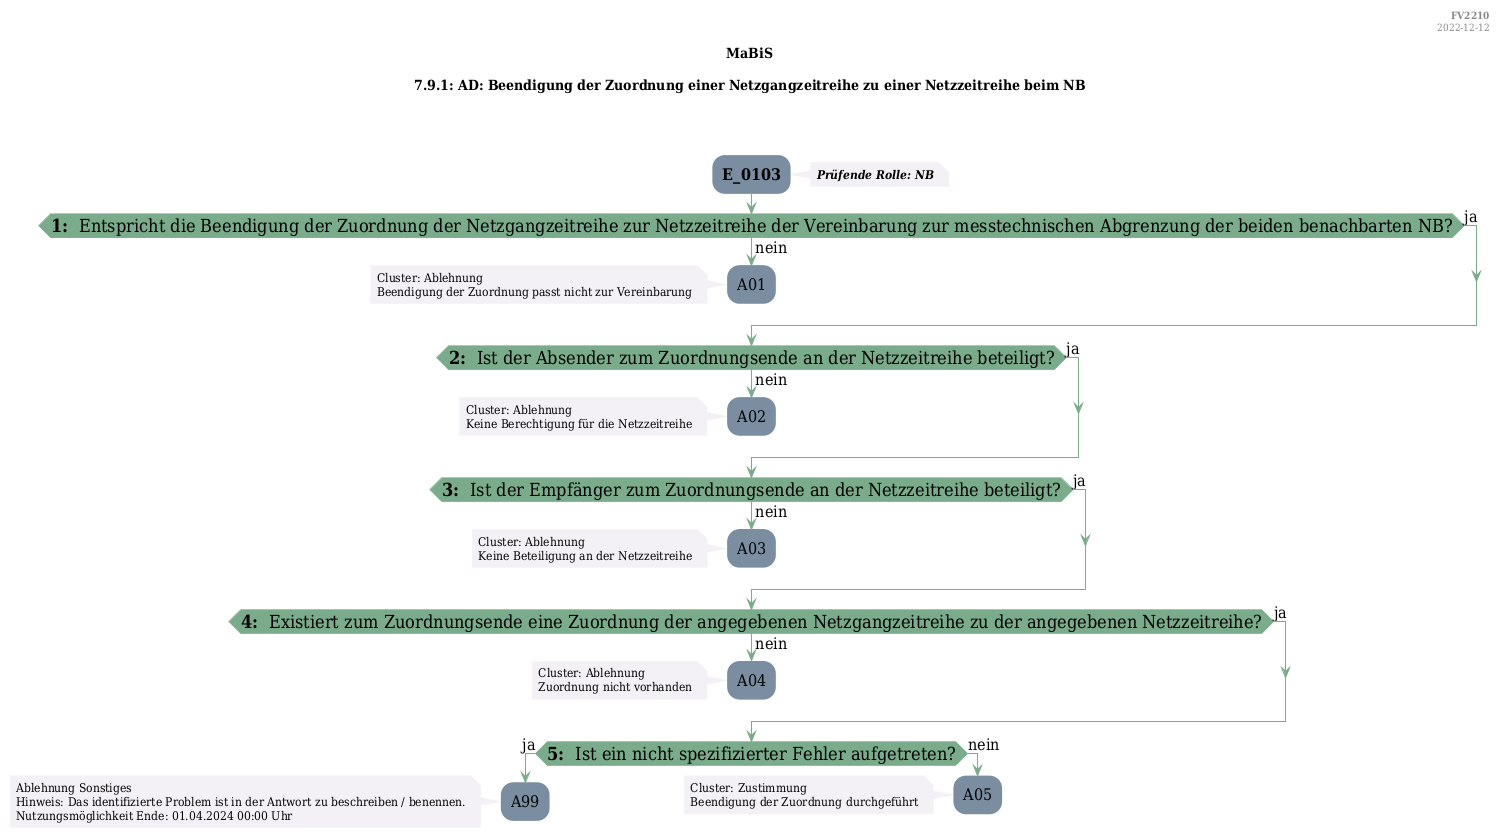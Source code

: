 @startuml
skinparam Shadowing false
skinparam NoteBorderColor #f3f1f6
skinparam NoteBackgroundColor #f3f1f6
skinparam NoteFontSize 12
skinparam ActivityBorderColor none
skinparam ActivityBackgroundColor #7a8da1
skinparam ActivityFontSize 16
skinparam ArrowColor #7aab8a
skinparam ArrowFontSize 16
skinparam ActivityDiamondBackgroundColor #7aab8a
skinparam ActivityDiamondBorderColor #7aab8a
skinparam ActivityDiamondFontSize 18
skinparam defaultFontName DejaVu Serif Condensed
skinparam ActivityEndColor #669580

header
<b>FV2210
2022-12-12
endheader

title
MaBiS

7.9.1: AD: Beendigung der Zuordnung einer Netzgangzeitreihe zu einer Netzzeitreihe beim NB



end title
:<b>E_0103</b>;
note right
<b><i>Prüfende Rolle: NB
end note

if (<b>1: </b> Entspricht die Beendigung der Zuordnung der Netzgangzeitreihe zur Netzzeitreihe der Vereinbarung zur messtechnischen Abgrenzung der beiden benachbarten NB?) then (ja)
else (nein)
    :A01;
    note left
        Cluster: Ablehnung
        Beendigung der Zuordnung passt nicht zur Vereinbarung
    endnote
    kill;
endif
if (<b>2: </b> Ist der Absender zum Zuordnungsende an der Netzzeitreihe beteiligt?) then (ja)
else (nein)
    :A02;
    note left
        Cluster: Ablehnung
        Keine Berechtigung für die Netzzeitreihe
    endnote
    kill;
endif
if (<b>3: </b> Ist der Empfänger zum Zuordnungsende an der Netzzeitreihe beteiligt?) then (ja)
else (nein)
    :A03;
    note left
        Cluster: Ablehnung
        Keine Beteiligung an der Netzzeitreihe
    endnote
    kill;
endif
if (<b>4: </b> Existiert zum Zuordnungsende eine Zuordnung der angegebenen Netzgangzeitreihe zu der angegebenen Netzzeitreihe?) then (ja)
else (nein)
    :A04;
    note left
        Cluster: Ablehnung
        Zuordnung nicht vorhanden
    endnote
    kill;
endif
if (<b>5: </b> Ist ein nicht spezifizierter Fehler aufgetreten?) then (ja)
    :A99;
    note left
        Ablehnung Sonstiges
        Hinweis: Das identifizierte Problem ist in der Antwort zu beschreiben / benennen.
        Nutzungsmöglichkeit Ende: 01.04.2024 00:00 Uhr
    endnote
    kill;
else (nein)
    :A05;
    note left
        Cluster: Zustimmung
        Beendigung der Zuordnung durchgeführt
    endnote
    kill;
endif

@enduml
